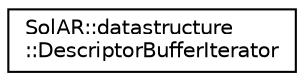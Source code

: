 digraph "Graphical Class Hierarchy"
{
  edge [fontname="Helvetica",fontsize="10",labelfontname="Helvetica",labelfontsize="10"];
  node [fontname="Helvetica",fontsize="10",shape=record];
  rankdir="LR";
  Node0 [label="SolAR::datastructure\l::DescriptorBufferIterator",height=0.2,width=0.4,color="black", fillcolor="white", style="filled",URL="$class_sol_a_r_1_1datastructure_1_1_descriptor_buffer_iterator.html"];
}
